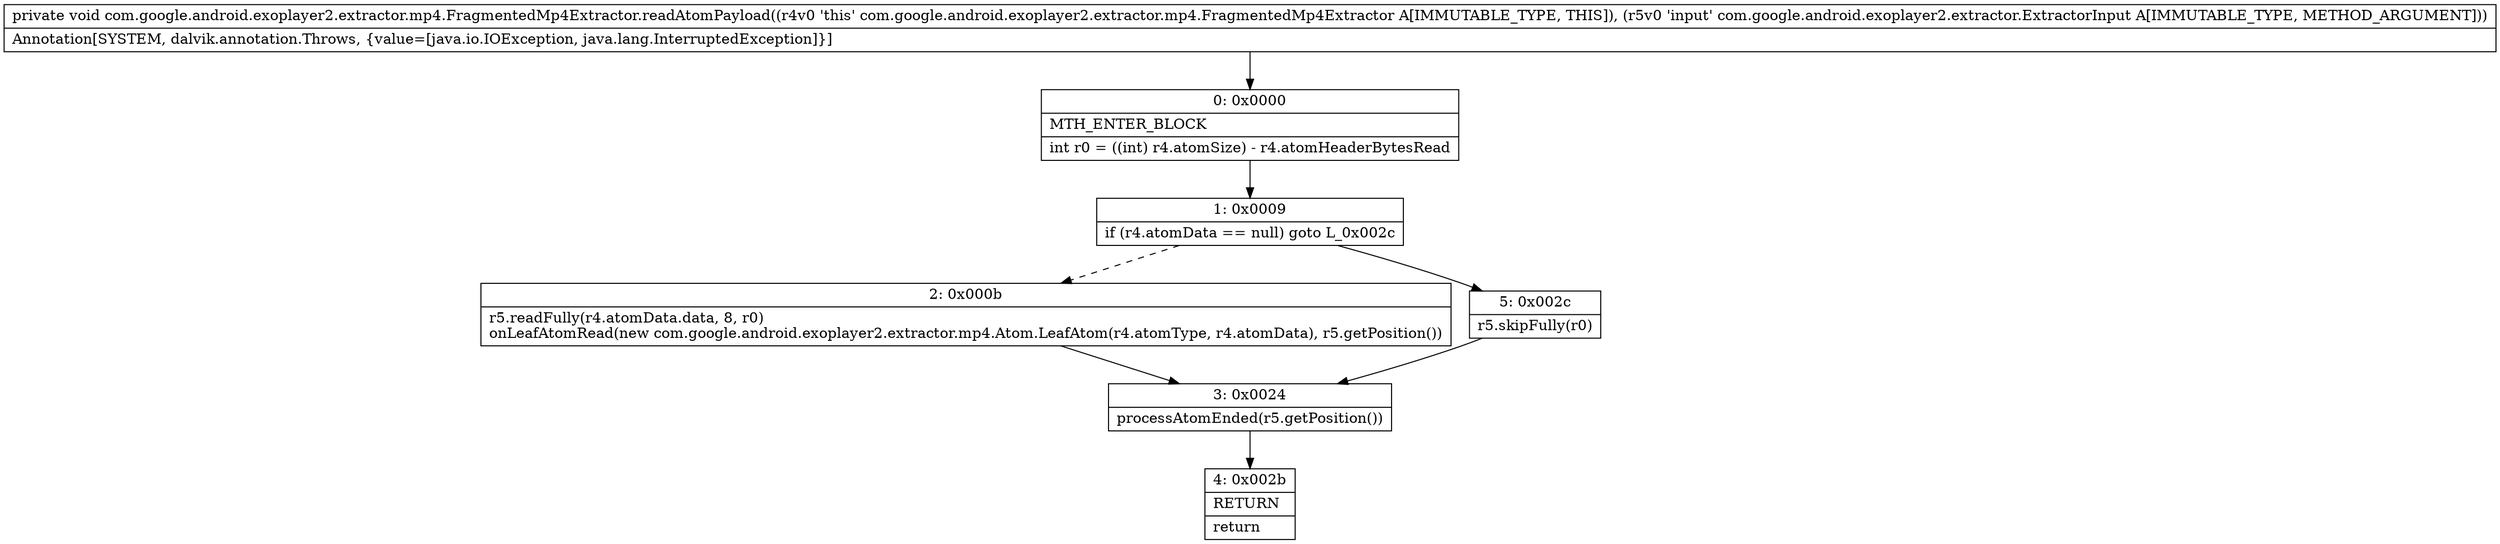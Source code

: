 digraph "CFG forcom.google.android.exoplayer2.extractor.mp4.FragmentedMp4Extractor.readAtomPayload(Lcom\/google\/android\/exoplayer2\/extractor\/ExtractorInput;)V" {
Node_0 [shape=record,label="{0\:\ 0x0000|MTH_ENTER_BLOCK\l|int r0 = ((int) r4.atomSize) \- r4.atomHeaderBytesRead\l}"];
Node_1 [shape=record,label="{1\:\ 0x0009|if (r4.atomData == null) goto L_0x002c\l}"];
Node_2 [shape=record,label="{2\:\ 0x000b|r5.readFully(r4.atomData.data, 8, r0)\lonLeafAtomRead(new com.google.android.exoplayer2.extractor.mp4.Atom.LeafAtom(r4.atomType, r4.atomData), r5.getPosition())\l}"];
Node_3 [shape=record,label="{3\:\ 0x0024|processAtomEnded(r5.getPosition())\l}"];
Node_4 [shape=record,label="{4\:\ 0x002b|RETURN\l|return\l}"];
Node_5 [shape=record,label="{5\:\ 0x002c|r5.skipFully(r0)\l}"];
MethodNode[shape=record,label="{private void com.google.android.exoplayer2.extractor.mp4.FragmentedMp4Extractor.readAtomPayload((r4v0 'this' com.google.android.exoplayer2.extractor.mp4.FragmentedMp4Extractor A[IMMUTABLE_TYPE, THIS]), (r5v0 'input' com.google.android.exoplayer2.extractor.ExtractorInput A[IMMUTABLE_TYPE, METHOD_ARGUMENT]))  | Annotation[SYSTEM, dalvik.annotation.Throws, \{value=[java.io.IOException, java.lang.InterruptedException]\}]\l}"];
MethodNode -> Node_0;
Node_0 -> Node_1;
Node_1 -> Node_2[style=dashed];
Node_1 -> Node_5;
Node_2 -> Node_3;
Node_3 -> Node_4;
Node_5 -> Node_3;
}

